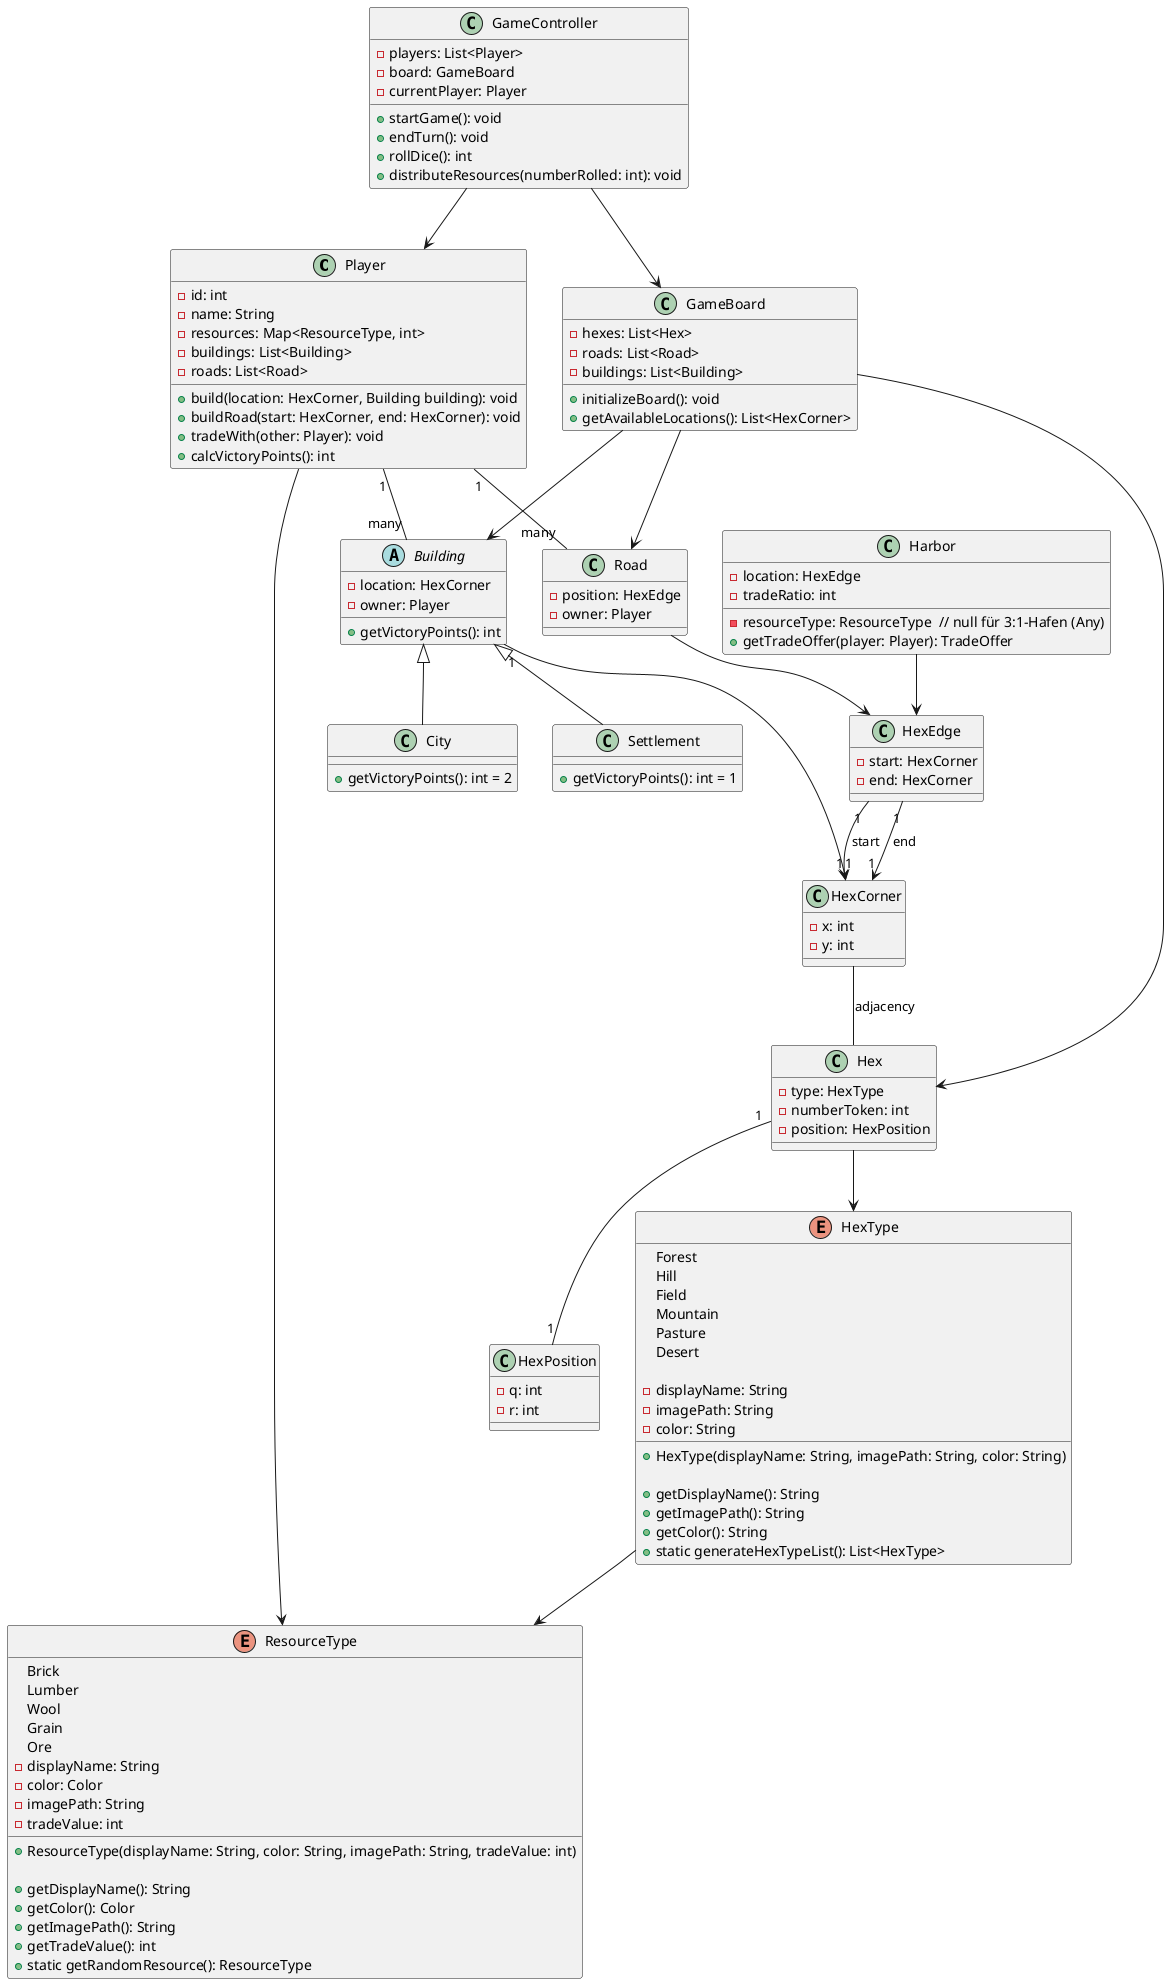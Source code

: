 @startuml
' Spieler-Klasse
class Player {
  - id: int
  - name: String
  - resources: Map<ResourceType, int>
  - buildings: List<Building>
  - roads: List<Road>
  + build(location: HexCorner, Building building): void
  + buildRoad(start: HexCorner, end: HexCorner): void
  + tradeWith(other: Player): void
  + calcVictoryPoints(): int
}

' Spielfeld-Klassen
class GameBoard {
  - hexes: List<Hex>
  - roads: List<Road>
  - buildings: List<Building>
  + initializeBoard(): void
  + getAvailableLocations(): List<HexCorner>
}

class Hex {
  - type: HexType
  - numberToken: int
  - position: HexPosition
}

class HexEdge {
  - start: HexCorner
  - end: HexCorner
}

class Road {
  - position: HexEdge
  - owner: Player
}

abstract class Building {
  - location: HexCorner
  - owner: Player
  + getVictoryPoints(): int
}

class Settlement extends Building {
  + getVictoryPoints(): int = 1
}

class City extends Building {
  + getVictoryPoints(): int = 2
}

' Spiel-Controller
class GameController {
  - players: List<Player>
  - board: GameBoard
  - currentPlayer: Player
  + startGame(): void
  + endTurn(): void
  + rollDice(): int
  + distributeResources(numberRolled: int): void
}

' Ressourcentyp-Enum
enum ResourceType {
  Brick
  Lumber
  Wool
  Grain
  Ore
  - displayName: String
  - color: Color
  - imagePath: String
  - tradeValue: int
  + ResourceType(displayName: String, color: String, imagePath: String, tradeValue: int)
  
  + getDisplayName(): String
  + getColor(): Color
  + getImagePath(): String
  + getTradeValue(): int
  + static getRandomResource(): ResourceType
}
' HexTyp-Enum
enum HexType {
  Forest
  Hill
  Field
  Mountain
  Pasture
  Desert

  - displayName: String
  - imagePath: String
  - color: String

  + HexType(displayName: String, imagePath: String, color: String)

  + getDisplayName(): String
  + getImagePath(): String
  + getColor(): String
  + static generateHexTypeList(): List<HexType>
}


' Hilfsklassen
class HexCorner {
  - x: int
  - y: int
}

class HexPosition {
  - q: int
  - r: int
}

class Harbor {
  - location: HexEdge
  - tradeRatio: int
  - resourceType: ResourceType  // null für 3:1-Hafen (Any)
  + getTradeOffer(player: Player): TradeOffer
}

' Beziehungen
Player "1" -- "many" Road
Player "1" -- "many" Building
Player --> ResourceType
HexType --> ResourceType
Building "1" --> "1" HexCorner
HexEdge "1" --> "1" HexCorner : start
HexEdge "1" --> "1" HexCorner : end
Hex "1" -- "1" HexPosition
HexCorner -- Hex : adjacency
Road  -->  HexEdge
Harbor -->  HexEdge
Hex --> HexType
GameController --> Player
GameController --> GameBoard
GameBoard --> Hex
GameBoard --> Building
GameBoard --> Road
@enduml

